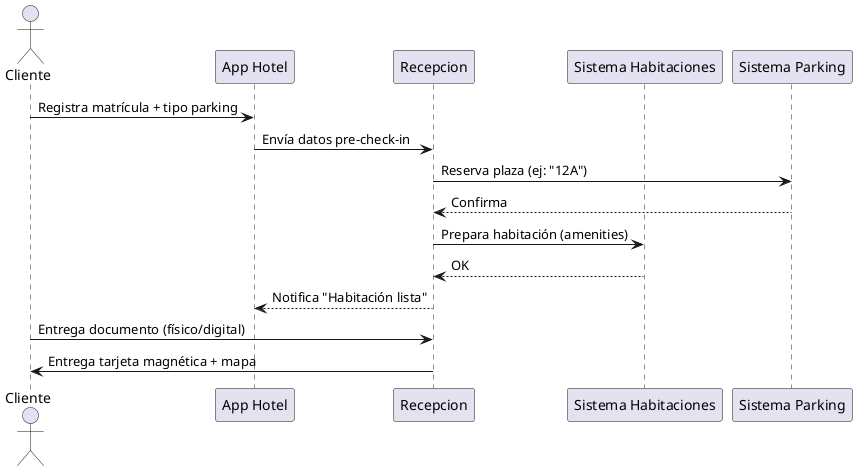 @startuml CheckIn_Dias  
actor Cliente  
participant "App Hotel" as App  
participant Recepcion  
participant "Sistema Habitaciones" as Habitacion  
participant "Sistema Parking" as Parking  

Cliente -> App: Registra matrícula + tipo parking  
App -> Recepcion: Envía datos pre-check-in  
Recepcion -> Parking: Reserva plaza (ej: "12A")  
Parking --> Recepcion: Confirma  
Recepcion -> Habitacion: Prepara habitación (amenities)  
Habitacion --> Recepcion: OK  
Recepcion --> App: Notifica "Habitación lista"  
Cliente -> Recepcion: Entrega documento (físico/digital)  
Recepcion -> Cliente: Entrega tarjeta magnética + mapa  
@enduml  